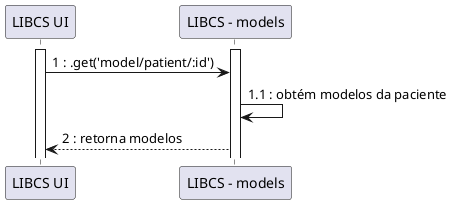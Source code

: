 @startuml
participant "LIBCS UI" as UI
participant "LIBCS - models" as API

activate UI
activate API
UI -> API : 1 : .get('model/patient/:id')
API -> API : 1.1 : obtém modelos da paciente
API --> UI : 2 : retorna modelos

@enduml
